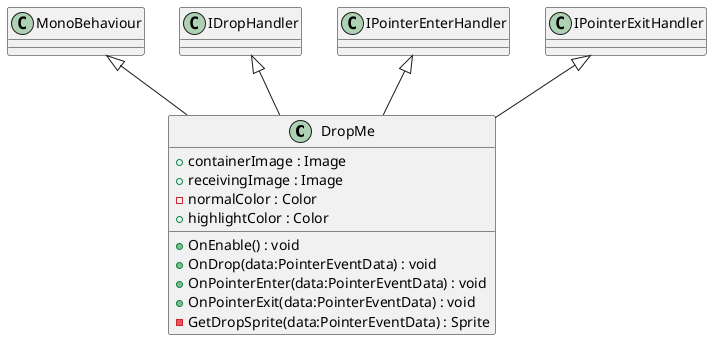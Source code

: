 @startuml
class DropMe {
    + containerImage : Image
    + receivingImage : Image
    - normalColor : Color
    + highlightColor : Color
    + OnEnable() : void
    + OnDrop(data:PointerEventData) : void
    + OnPointerEnter(data:PointerEventData) : void
    + OnPointerExit(data:PointerEventData) : void
    - GetDropSprite(data:PointerEventData) : Sprite
}
MonoBehaviour <|-- DropMe
IDropHandler <|-- DropMe
IPointerEnterHandler <|-- DropMe
IPointerExitHandler <|-- DropMe
@enduml
